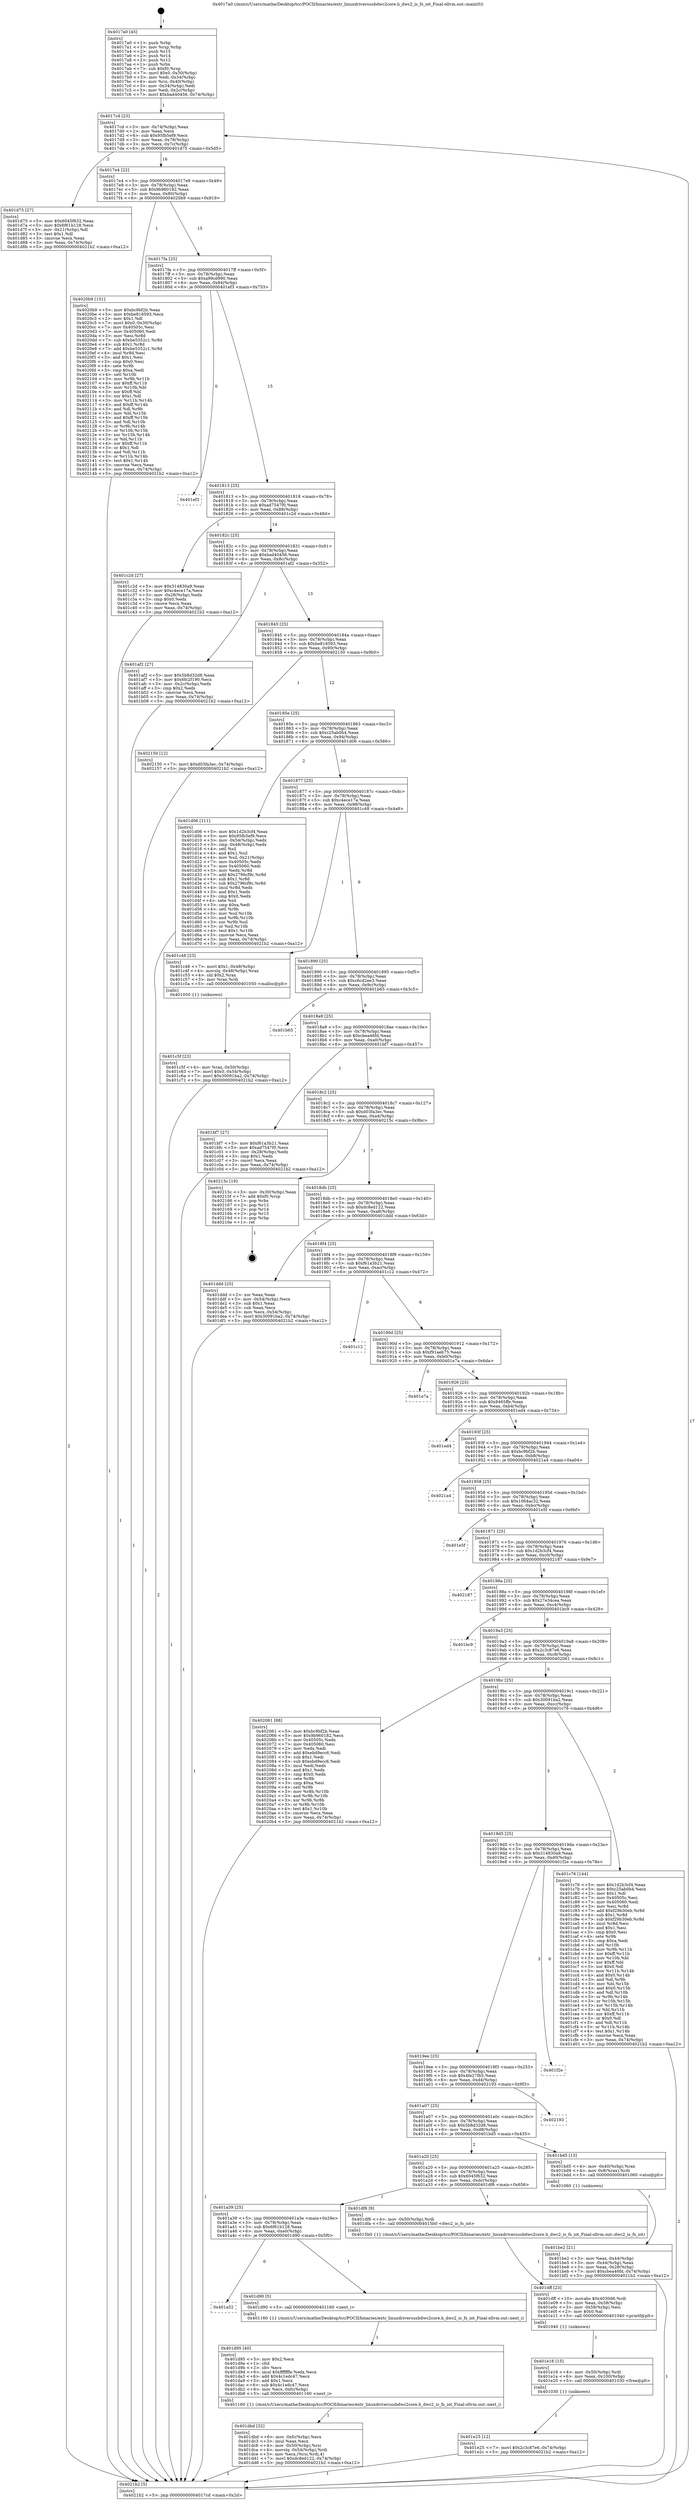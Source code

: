 digraph "0x4017a0" {
  label = "0x4017a0 (/mnt/c/Users/mathe/Desktop/tcc/POCII/binaries/extr_linuxdriversusbdwc2core.h_dwc2_is_fs_iot_Final-ollvm.out::main(0))"
  labelloc = "t"
  node[shape=record]

  Entry [label="",width=0.3,height=0.3,shape=circle,fillcolor=black,style=filled]
  "0x4017cd" [label="{
     0x4017cd [23]\l
     | [instrs]\l
     &nbsp;&nbsp;0x4017cd \<+3\>: mov -0x74(%rbp),%eax\l
     &nbsp;&nbsp;0x4017d0 \<+2\>: mov %eax,%ecx\l
     &nbsp;&nbsp;0x4017d2 \<+6\>: sub $0x95fb5ef9,%ecx\l
     &nbsp;&nbsp;0x4017d8 \<+3\>: mov %eax,-0x78(%rbp)\l
     &nbsp;&nbsp;0x4017db \<+3\>: mov %ecx,-0x7c(%rbp)\l
     &nbsp;&nbsp;0x4017de \<+6\>: je 0000000000401d75 \<main+0x5d5\>\l
  }"]
  "0x401d75" [label="{
     0x401d75 [27]\l
     | [instrs]\l
     &nbsp;&nbsp;0x401d75 \<+5\>: mov $0x6045f632,%eax\l
     &nbsp;&nbsp;0x401d7a \<+5\>: mov $0x6f61b128,%ecx\l
     &nbsp;&nbsp;0x401d7f \<+3\>: mov -0x21(%rbp),%dl\l
     &nbsp;&nbsp;0x401d82 \<+3\>: test $0x1,%dl\l
     &nbsp;&nbsp;0x401d85 \<+3\>: cmovne %ecx,%eax\l
     &nbsp;&nbsp;0x401d88 \<+3\>: mov %eax,-0x74(%rbp)\l
     &nbsp;&nbsp;0x401d8b \<+5\>: jmp 00000000004021b2 \<main+0xa12\>\l
  }"]
  "0x4017e4" [label="{
     0x4017e4 [22]\l
     | [instrs]\l
     &nbsp;&nbsp;0x4017e4 \<+5\>: jmp 00000000004017e9 \<main+0x49\>\l
     &nbsp;&nbsp;0x4017e9 \<+3\>: mov -0x78(%rbp),%eax\l
     &nbsp;&nbsp;0x4017ec \<+5\>: sub $0x9b960182,%eax\l
     &nbsp;&nbsp;0x4017f1 \<+3\>: mov %eax,-0x80(%rbp)\l
     &nbsp;&nbsp;0x4017f4 \<+6\>: je 00000000004020b9 \<main+0x919\>\l
  }"]
  Exit [label="",width=0.3,height=0.3,shape=circle,fillcolor=black,style=filled,peripheries=2]
  "0x4020b9" [label="{
     0x4020b9 [151]\l
     | [instrs]\l
     &nbsp;&nbsp;0x4020b9 \<+5\>: mov $0xbc9bf2b,%eax\l
     &nbsp;&nbsp;0x4020be \<+5\>: mov $0xbe818593,%ecx\l
     &nbsp;&nbsp;0x4020c3 \<+2\>: mov $0x1,%dl\l
     &nbsp;&nbsp;0x4020c5 \<+7\>: movl $0x0,-0x30(%rbp)\l
     &nbsp;&nbsp;0x4020cc \<+7\>: mov 0x40505c,%esi\l
     &nbsp;&nbsp;0x4020d3 \<+7\>: mov 0x405060,%edi\l
     &nbsp;&nbsp;0x4020da \<+3\>: mov %esi,%r8d\l
     &nbsp;&nbsp;0x4020dd \<+7\>: sub $0xbe5352c1,%r8d\l
     &nbsp;&nbsp;0x4020e4 \<+4\>: sub $0x1,%r8d\l
     &nbsp;&nbsp;0x4020e8 \<+7\>: add $0xbe5352c1,%r8d\l
     &nbsp;&nbsp;0x4020ef \<+4\>: imul %r8d,%esi\l
     &nbsp;&nbsp;0x4020f3 \<+3\>: and $0x1,%esi\l
     &nbsp;&nbsp;0x4020f6 \<+3\>: cmp $0x0,%esi\l
     &nbsp;&nbsp;0x4020f9 \<+4\>: sete %r9b\l
     &nbsp;&nbsp;0x4020fd \<+3\>: cmp $0xa,%edi\l
     &nbsp;&nbsp;0x402100 \<+4\>: setl %r10b\l
     &nbsp;&nbsp;0x402104 \<+3\>: mov %r9b,%r11b\l
     &nbsp;&nbsp;0x402107 \<+4\>: xor $0xff,%r11b\l
     &nbsp;&nbsp;0x40210b \<+3\>: mov %r10b,%bl\l
     &nbsp;&nbsp;0x40210e \<+3\>: xor $0xff,%bl\l
     &nbsp;&nbsp;0x402111 \<+3\>: xor $0x1,%dl\l
     &nbsp;&nbsp;0x402114 \<+3\>: mov %r11b,%r14b\l
     &nbsp;&nbsp;0x402117 \<+4\>: and $0xff,%r14b\l
     &nbsp;&nbsp;0x40211b \<+3\>: and %dl,%r9b\l
     &nbsp;&nbsp;0x40211e \<+3\>: mov %bl,%r15b\l
     &nbsp;&nbsp;0x402121 \<+4\>: and $0xff,%r15b\l
     &nbsp;&nbsp;0x402125 \<+3\>: and %dl,%r10b\l
     &nbsp;&nbsp;0x402128 \<+3\>: or %r9b,%r14b\l
     &nbsp;&nbsp;0x40212b \<+3\>: or %r10b,%r15b\l
     &nbsp;&nbsp;0x40212e \<+3\>: xor %r15b,%r14b\l
     &nbsp;&nbsp;0x402131 \<+3\>: or %bl,%r11b\l
     &nbsp;&nbsp;0x402134 \<+4\>: xor $0xff,%r11b\l
     &nbsp;&nbsp;0x402138 \<+3\>: or $0x1,%dl\l
     &nbsp;&nbsp;0x40213b \<+3\>: and %dl,%r11b\l
     &nbsp;&nbsp;0x40213e \<+3\>: or %r11b,%r14b\l
     &nbsp;&nbsp;0x402141 \<+4\>: test $0x1,%r14b\l
     &nbsp;&nbsp;0x402145 \<+3\>: cmovne %ecx,%eax\l
     &nbsp;&nbsp;0x402148 \<+3\>: mov %eax,-0x74(%rbp)\l
     &nbsp;&nbsp;0x40214b \<+5\>: jmp 00000000004021b2 \<main+0xa12\>\l
  }"]
  "0x4017fa" [label="{
     0x4017fa [25]\l
     | [instrs]\l
     &nbsp;&nbsp;0x4017fa \<+5\>: jmp 00000000004017ff \<main+0x5f\>\l
     &nbsp;&nbsp;0x4017ff \<+3\>: mov -0x78(%rbp),%eax\l
     &nbsp;&nbsp;0x401802 \<+5\>: sub $0xa99cd990,%eax\l
     &nbsp;&nbsp;0x401807 \<+6\>: mov %eax,-0x84(%rbp)\l
     &nbsp;&nbsp;0x40180d \<+6\>: je 0000000000401ef3 \<main+0x753\>\l
  }"]
  "0x401e25" [label="{
     0x401e25 [12]\l
     | [instrs]\l
     &nbsp;&nbsp;0x401e25 \<+7\>: movl $0x2c3c87e6,-0x74(%rbp)\l
     &nbsp;&nbsp;0x401e2c \<+5\>: jmp 00000000004021b2 \<main+0xa12\>\l
  }"]
  "0x401ef3" [label="{
     0x401ef3\l
  }", style=dashed]
  "0x401813" [label="{
     0x401813 [25]\l
     | [instrs]\l
     &nbsp;&nbsp;0x401813 \<+5\>: jmp 0000000000401818 \<main+0x78\>\l
     &nbsp;&nbsp;0x401818 \<+3\>: mov -0x78(%rbp),%eax\l
     &nbsp;&nbsp;0x40181b \<+5\>: sub $0xad7547f0,%eax\l
     &nbsp;&nbsp;0x401820 \<+6\>: mov %eax,-0x88(%rbp)\l
     &nbsp;&nbsp;0x401826 \<+6\>: je 0000000000401c2d \<main+0x48d\>\l
  }"]
  "0x401e16" [label="{
     0x401e16 [15]\l
     | [instrs]\l
     &nbsp;&nbsp;0x401e16 \<+4\>: mov -0x50(%rbp),%rdi\l
     &nbsp;&nbsp;0x401e1a \<+6\>: mov %eax,-0x100(%rbp)\l
     &nbsp;&nbsp;0x401e20 \<+5\>: call 0000000000401030 \<free@plt\>\l
     | [calls]\l
     &nbsp;&nbsp;0x401030 \{1\} (unknown)\l
  }"]
  "0x401c2d" [label="{
     0x401c2d [27]\l
     | [instrs]\l
     &nbsp;&nbsp;0x401c2d \<+5\>: mov $0x314830a9,%eax\l
     &nbsp;&nbsp;0x401c32 \<+5\>: mov $0xc4ece17a,%ecx\l
     &nbsp;&nbsp;0x401c37 \<+3\>: mov -0x28(%rbp),%edx\l
     &nbsp;&nbsp;0x401c3a \<+3\>: cmp $0x0,%edx\l
     &nbsp;&nbsp;0x401c3d \<+3\>: cmove %ecx,%eax\l
     &nbsp;&nbsp;0x401c40 \<+3\>: mov %eax,-0x74(%rbp)\l
     &nbsp;&nbsp;0x401c43 \<+5\>: jmp 00000000004021b2 \<main+0xa12\>\l
  }"]
  "0x40182c" [label="{
     0x40182c [25]\l
     | [instrs]\l
     &nbsp;&nbsp;0x40182c \<+5\>: jmp 0000000000401831 \<main+0x91\>\l
     &nbsp;&nbsp;0x401831 \<+3\>: mov -0x78(%rbp),%eax\l
     &nbsp;&nbsp;0x401834 \<+5\>: sub $0xbad40456,%eax\l
     &nbsp;&nbsp;0x401839 \<+6\>: mov %eax,-0x8c(%rbp)\l
     &nbsp;&nbsp;0x40183f \<+6\>: je 0000000000401af2 \<main+0x352\>\l
  }"]
  "0x401dff" [label="{
     0x401dff [23]\l
     | [instrs]\l
     &nbsp;&nbsp;0x401dff \<+10\>: movabs $0x4030d6,%rdi\l
     &nbsp;&nbsp;0x401e09 \<+3\>: mov %eax,-0x58(%rbp)\l
     &nbsp;&nbsp;0x401e0c \<+3\>: mov -0x58(%rbp),%esi\l
     &nbsp;&nbsp;0x401e0f \<+2\>: mov $0x0,%al\l
     &nbsp;&nbsp;0x401e11 \<+5\>: call 0000000000401040 \<printf@plt\>\l
     | [calls]\l
     &nbsp;&nbsp;0x401040 \{1\} (unknown)\l
  }"]
  "0x401af2" [label="{
     0x401af2 [27]\l
     | [instrs]\l
     &nbsp;&nbsp;0x401af2 \<+5\>: mov $0x5b8d32d8,%eax\l
     &nbsp;&nbsp;0x401af7 \<+5\>: mov $0x6fc2f190,%ecx\l
     &nbsp;&nbsp;0x401afc \<+3\>: mov -0x2c(%rbp),%edx\l
     &nbsp;&nbsp;0x401aff \<+3\>: cmp $0x2,%edx\l
     &nbsp;&nbsp;0x401b02 \<+3\>: cmovne %ecx,%eax\l
     &nbsp;&nbsp;0x401b05 \<+3\>: mov %eax,-0x74(%rbp)\l
     &nbsp;&nbsp;0x401b08 \<+5\>: jmp 00000000004021b2 \<main+0xa12\>\l
  }"]
  "0x401845" [label="{
     0x401845 [25]\l
     | [instrs]\l
     &nbsp;&nbsp;0x401845 \<+5\>: jmp 000000000040184a \<main+0xaa\>\l
     &nbsp;&nbsp;0x40184a \<+3\>: mov -0x78(%rbp),%eax\l
     &nbsp;&nbsp;0x40184d \<+5\>: sub $0xbe818593,%eax\l
     &nbsp;&nbsp;0x401852 \<+6\>: mov %eax,-0x90(%rbp)\l
     &nbsp;&nbsp;0x401858 \<+6\>: je 0000000000402150 \<main+0x9b0\>\l
  }"]
  "0x4021b2" [label="{
     0x4021b2 [5]\l
     | [instrs]\l
     &nbsp;&nbsp;0x4021b2 \<+5\>: jmp 00000000004017cd \<main+0x2d\>\l
  }"]
  "0x4017a0" [label="{
     0x4017a0 [45]\l
     | [instrs]\l
     &nbsp;&nbsp;0x4017a0 \<+1\>: push %rbp\l
     &nbsp;&nbsp;0x4017a1 \<+3\>: mov %rsp,%rbp\l
     &nbsp;&nbsp;0x4017a4 \<+2\>: push %r15\l
     &nbsp;&nbsp;0x4017a6 \<+2\>: push %r14\l
     &nbsp;&nbsp;0x4017a8 \<+2\>: push %r12\l
     &nbsp;&nbsp;0x4017aa \<+1\>: push %rbx\l
     &nbsp;&nbsp;0x4017ab \<+7\>: sub $0xf0,%rsp\l
     &nbsp;&nbsp;0x4017b2 \<+7\>: movl $0x0,-0x30(%rbp)\l
     &nbsp;&nbsp;0x4017b9 \<+3\>: mov %edi,-0x34(%rbp)\l
     &nbsp;&nbsp;0x4017bc \<+4\>: mov %rsi,-0x40(%rbp)\l
     &nbsp;&nbsp;0x4017c0 \<+3\>: mov -0x34(%rbp),%edi\l
     &nbsp;&nbsp;0x4017c3 \<+3\>: mov %edi,-0x2c(%rbp)\l
     &nbsp;&nbsp;0x4017c6 \<+7\>: movl $0xbad40456,-0x74(%rbp)\l
  }"]
  "0x401dbd" [label="{
     0x401dbd [32]\l
     | [instrs]\l
     &nbsp;&nbsp;0x401dbd \<+6\>: mov -0xfc(%rbp),%ecx\l
     &nbsp;&nbsp;0x401dc3 \<+3\>: imul %eax,%ecx\l
     &nbsp;&nbsp;0x401dc6 \<+4\>: mov -0x50(%rbp),%rsi\l
     &nbsp;&nbsp;0x401dca \<+4\>: movslq -0x54(%rbp),%rdi\l
     &nbsp;&nbsp;0x401dce \<+3\>: mov %ecx,(%rsi,%rdi,4)\l
     &nbsp;&nbsp;0x401dd1 \<+7\>: movl $0xdc8ed122,-0x74(%rbp)\l
     &nbsp;&nbsp;0x401dd8 \<+5\>: jmp 00000000004021b2 \<main+0xa12\>\l
  }"]
  "0x402150" [label="{
     0x402150 [12]\l
     | [instrs]\l
     &nbsp;&nbsp;0x402150 \<+7\>: movl $0xd03fa3ec,-0x74(%rbp)\l
     &nbsp;&nbsp;0x402157 \<+5\>: jmp 00000000004021b2 \<main+0xa12\>\l
  }"]
  "0x40185e" [label="{
     0x40185e [25]\l
     | [instrs]\l
     &nbsp;&nbsp;0x40185e \<+5\>: jmp 0000000000401863 \<main+0xc3\>\l
     &nbsp;&nbsp;0x401863 \<+3\>: mov -0x78(%rbp),%eax\l
     &nbsp;&nbsp;0x401866 \<+5\>: sub $0xc25ab0b4,%eax\l
     &nbsp;&nbsp;0x40186b \<+6\>: mov %eax,-0x94(%rbp)\l
     &nbsp;&nbsp;0x401871 \<+6\>: je 0000000000401d06 \<main+0x566\>\l
  }"]
  "0x401d95" [label="{
     0x401d95 [40]\l
     | [instrs]\l
     &nbsp;&nbsp;0x401d95 \<+5\>: mov $0x2,%ecx\l
     &nbsp;&nbsp;0x401d9a \<+1\>: cltd\l
     &nbsp;&nbsp;0x401d9b \<+2\>: idiv %ecx\l
     &nbsp;&nbsp;0x401d9d \<+6\>: imul $0xfffffffe,%edx,%ecx\l
     &nbsp;&nbsp;0x401da3 \<+6\>: add $0x4c1edc47,%ecx\l
     &nbsp;&nbsp;0x401da9 \<+3\>: add $0x1,%ecx\l
     &nbsp;&nbsp;0x401dac \<+6\>: sub $0x4c1edc47,%ecx\l
     &nbsp;&nbsp;0x401db2 \<+6\>: mov %ecx,-0xfc(%rbp)\l
     &nbsp;&nbsp;0x401db8 \<+5\>: call 0000000000401160 \<next_i\>\l
     | [calls]\l
     &nbsp;&nbsp;0x401160 \{1\} (/mnt/c/Users/mathe/Desktop/tcc/POCII/binaries/extr_linuxdriversusbdwc2core.h_dwc2_is_fs_iot_Final-ollvm.out::next_i)\l
  }"]
  "0x401d06" [label="{
     0x401d06 [111]\l
     | [instrs]\l
     &nbsp;&nbsp;0x401d06 \<+5\>: mov $0x1d2b3cf4,%eax\l
     &nbsp;&nbsp;0x401d0b \<+5\>: mov $0x95fb5ef9,%ecx\l
     &nbsp;&nbsp;0x401d10 \<+3\>: mov -0x54(%rbp),%edx\l
     &nbsp;&nbsp;0x401d13 \<+3\>: cmp -0x48(%rbp),%edx\l
     &nbsp;&nbsp;0x401d16 \<+4\>: setl %sil\l
     &nbsp;&nbsp;0x401d1a \<+4\>: and $0x1,%sil\l
     &nbsp;&nbsp;0x401d1e \<+4\>: mov %sil,-0x21(%rbp)\l
     &nbsp;&nbsp;0x401d22 \<+7\>: mov 0x40505c,%edx\l
     &nbsp;&nbsp;0x401d29 \<+7\>: mov 0x405060,%edi\l
     &nbsp;&nbsp;0x401d30 \<+3\>: mov %edx,%r8d\l
     &nbsp;&nbsp;0x401d33 \<+7\>: add $0x2796cf9c,%r8d\l
     &nbsp;&nbsp;0x401d3a \<+4\>: sub $0x1,%r8d\l
     &nbsp;&nbsp;0x401d3e \<+7\>: sub $0x2796cf9c,%r8d\l
     &nbsp;&nbsp;0x401d45 \<+4\>: imul %r8d,%edx\l
     &nbsp;&nbsp;0x401d49 \<+3\>: and $0x1,%edx\l
     &nbsp;&nbsp;0x401d4c \<+3\>: cmp $0x0,%edx\l
     &nbsp;&nbsp;0x401d4f \<+4\>: sete %sil\l
     &nbsp;&nbsp;0x401d53 \<+3\>: cmp $0xa,%edi\l
     &nbsp;&nbsp;0x401d56 \<+4\>: setl %r9b\l
     &nbsp;&nbsp;0x401d5a \<+3\>: mov %sil,%r10b\l
     &nbsp;&nbsp;0x401d5d \<+3\>: and %r9b,%r10b\l
     &nbsp;&nbsp;0x401d60 \<+3\>: xor %r9b,%sil\l
     &nbsp;&nbsp;0x401d63 \<+3\>: or %sil,%r10b\l
     &nbsp;&nbsp;0x401d66 \<+4\>: test $0x1,%r10b\l
     &nbsp;&nbsp;0x401d6a \<+3\>: cmovne %ecx,%eax\l
     &nbsp;&nbsp;0x401d6d \<+3\>: mov %eax,-0x74(%rbp)\l
     &nbsp;&nbsp;0x401d70 \<+5\>: jmp 00000000004021b2 \<main+0xa12\>\l
  }"]
  "0x401877" [label="{
     0x401877 [25]\l
     | [instrs]\l
     &nbsp;&nbsp;0x401877 \<+5\>: jmp 000000000040187c \<main+0xdc\>\l
     &nbsp;&nbsp;0x40187c \<+3\>: mov -0x78(%rbp),%eax\l
     &nbsp;&nbsp;0x40187f \<+5\>: sub $0xc4ece17a,%eax\l
     &nbsp;&nbsp;0x401884 \<+6\>: mov %eax,-0x98(%rbp)\l
     &nbsp;&nbsp;0x40188a \<+6\>: je 0000000000401c48 \<main+0x4a8\>\l
  }"]
  "0x401a52" [label="{
     0x401a52\l
  }", style=dashed]
  "0x401c48" [label="{
     0x401c48 [23]\l
     | [instrs]\l
     &nbsp;&nbsp;0x401c48 \<+7\>: movl $0x1,-0x48(%rbp)\l
     &nbsp;&nbsp;0x401c4f \<+4\>: movslq -0x48(%rbp),%rax\l
     &nbsp;&nbsp;0x401c53 \<+4\>: shl $0x2,%rax\l
     &nbsp;&nbsp;0x401c57 \<+3\>: mov %rax,%rdi\l
     &nbsp;&nbsp;0x401c5a \<+5\>: call 0000000000401050 \<malloc@plt\>\l
     | [calls]\l
     &nbsp;&nbsp;0x401050 \{1\} (unknown)\l
  }"]
  "0x401890" [label="{
     0x401890 [25]\l
     | [instrs]\l
     &nbsp;&nbsp;0x401890 \<+5\>: jmp 0000000000401895 \<main+0xf5\>\l
     &nbsp;&nbsp;0x401895 \<+3\>: mov -0x78(%rbp),%eax\l
     &nbsp;&nbsp;0x401898 \<+5\>: sub $0xc6cd2ee3,%eax\l
     &nbsp;&nbsp;0x40189d \<+6\>: mov %eax,-0x9c(%rbp)\l
     &nbsp;&nbsp;0x4018a3 \<+6\>: je 0000000000401b65 \<main+0x3c5\>\l
  }"]
  "0x401d90" [label="{
     0x401d90 [5]\l
     | [instrs]\l
     &nbsp;&nbsp;0x401d90 \<+5\>: call 0000000000401160 \<next_i\>\l
     | [calls]\l
     &nbsp;&nbsp;0x401160 \{1\} (/mnt/c/Users/mathe/Desktop/tcc/POCII/binaries/extr_linuxdriversusbdwc2core.h_dwc2_is_fs_iot_Final-ollvm.out::next_i)\l
  }"]
  "0x401b65" [label="{
     0x401b65\l
  }", style=dashed]
  "0x4018a9" [label="{
     0x4018a9 [25]\l
     | [instrs]\l
     &nbsp;&nbsp;0x4018a9 \<+5\>: jmp 00000000004018ae \<main+0x10e\>\l
     &nbsp;&nbsp;0x4018ae \<+3\>: mov -0x78(%rbp),%eax\l
     &nbsp;&nbsp;0x4018b1 \<+5\>: sub $0xcbea46fd,%eax\l
     &nbsp;&nbsp;0x4018b6 \<+6\>: mov %eax,-0xa0(%rbp)\l
     &nbsp;&nbsp;0x4018bc \<+6\>: je 0000000000401bf7 \<main+0x457\>\l
  }"]
  "0x401a39" [label="{
     0x401a39 [25]\l
     | [instrs]\l
     &nbsp;&nbsp;0x401a39 \<+5\>: jmp 0000000000401a3e \<main+0x29e\>\l
     &nbsp;&nbsp;0x401a3e \<+3\>: mov -0x78(%rbp),%eax\l
     &nbsp;&nbsp;0x401a41 \<+5\>: sub $0x6f61b128,%eax\l
     &nbsp;&nbsp;0x401a46 \<+6\>: mov %eax,-0xe0(%rbp)\l
     &nbsp;&nbsp;0x401a4c \<+6\>: je 0000000000401d90 \<main+0x5f0\>\l
  }"]
  "0x401bf7" [label="{
     0x401bf7 [27]\l
     | [instrs]\l
     &nbsp;&nbsp;0x401bf7 \<+5\>: mov $0xf61a3b21,%eax\l
     &nbsp;&nbsp;0x401bfc \<+5\>: mov $0xad7547f0,%ecx\l
     &nbsp;&nbsp;0x401c01 \<+3\>: mov -0x28(%rbp),%edx\l
     &nbsp;&nbsp;0x401c04 \<+3\>: cmp $0x1,%edx\l
     &nbsp;&nbsp;0x401c07 \<+3\>: cmovl %ecx,%eax\l
     &nbsp;&nbsp;0x401c0a \<+3\>: mov %eax,-0x74(%rbp)\l
     &nbsp;&nbsp;0x401c0d \<+5\>: jmp 00000000004021b2 \<main+0xa12\>\l
  }"]
  "0x4018c2" [label="{
     0x4018c2 [25]\l
     | [instrs]\l
     &nbsp;&nbsp;0x4018c2 \<+5\>: jmp 00000000004018c7 \<main+0x127\>\l
     &nbsp;&nbsp;0x4018c7 \<+3\>: mov -0x78(%rbp),%eax\l
     &nbsp;&nbsp;0x4018ca \<+5\>: sub $0xd03fa3ec,%eax\l
     &nbsp;&nbsp;0x4018cf \<+6\>: mov %eax,-0xa4(%rbp)\l
     &nbsp;&nbsp;0x4018d5 \<+6\>: je 000000000040215c \<main+0x9bc\>\l
  }"]
  "0x401df6" [label="{
     0x401df6 [9]\l
     | [instrs]\l
     &nbsp;&nbsp;0x401df6 \<+4\>: mov -0x50(%rbp),%rdi\l
     &nbsp;&nbsp;0x401dfa \<+5\>: call 00000000004015b0 \<dwc2_is_fs_iot\>\l
     | [calls]\l
     &nbsp;&nbsp;0x4015b0 \{1\} (/mnt/c/Users/mathe/Desktop/tcc/POCII/binaries/extr_linuxdriversusbdwc2core.h_dwc2_is_fs_iot_Final-ollvm.out::dwc2_is_fs_iot)\l
  }"]
  "0x40215c" [label="{
     0x40215c [19]\l
     | [instrs]\l
     &nbsp;&nbsp;0x40215c \<+3\>: mov -0x30(%rbp),%eax\l
     &nbsp;&nbsp;0x40215f \<+7\>: add $0xf0,%rsp\l
     &nbsp;&nbsp;0x402166 \<+1\>: pop %rbx\l
     &nbsp;&nbsp;0x402167 \<+2\>: pop %r12\l
     &nbsp;&nbsp;0x402169 \<+2\>: pop %r14\l
     &nbsp;&nbsp;0x40216b \<+2\>: pop %r15\l
     &nbsp;&nbsp;0x40216d \<+1\>: pop %rbp\l
     &nbsp;&nbsp;0x40216e \<+1\>: ret\l
  }"]
  "0x4018db" [label="{
     0x4018db [25]\l
     | [instrs]\l
     &nbsp;&nbsp;0x4018db \<+5\>: jmp 00000000004018e0 \<main+0x140\>\l
     &nbsp;&nbsp;0x4018e0 \<+3\>: mov -0x78(%rbp),%eax\l
     &nbsp;&nbsp;0x4018e3 \<+5\>: sub $0xdc8ed122,%eax\l
     &nbsp;&nbsp;0x4018e8 \<+6\>: mov %eax,-0xa8(%rbp)\l
     &nbsp;&nbsp;0x4018ee \<+6\>: je 0000000000401ddd \<main+0x63d\>\l
  }"]
  "0x401c5f" [label="{
     0x401c5f [23]\l
     | [instrs]\l
     &nbsp;&nbsp;0x401c5f \<+4\>: mov %rax,-0x50(%rbp)\l
     &nbsp;&nbsp;0x401c63 \<+7\>: movl $0x0,-0x54(%rbp)\l
     &nbsp;&nbsp;0x401c6a \<+7\>: movl $0x30091ba2,-0x74(%rbp)\l
     &nbsp;&nbsp;0x401c71 \<+5\>: jmp 00000000004021b2 \<main+0xa12\>\l
  }"]
  "0x401ddd" [label="{
     0x401ddd [25]\l
     | [instrs]\l
     &nbsp;&nbsp;0x401ddd \<+2\>: xor %eax,%eax\l
     &nbsp;&nbsp;0x401ddf \<+3\>: mov -0x54(%rbp),%ecx\l
     &nbsp;&nbsp;0x401de2 \<+3\>: sub $0x1,%eax\l
     &nbsp;&nbsp;0x401de5 \<+2\>: sub %eax,%ecx\l
     &nbsp;&nbsp;0x401de7 \<+3\>: mov %ecx,-0x54(%rbp)\l
     &nbsp;&nbsp;0x401dea \<+7\>: movl $0x30091ba2,-0x74(%rbp)\l
     &nbsp;&nbsp;0x401df1 \<+5\>: jmp 00000000004021b2 \<main+0xa12\>\l
  }"]
  "0x4018f4" [label="{
     0x4018f4 [25]\l
     | [instrs]\l
     &nbsp;&nbsp;0x4018f4 \<+5\>: jmp 00000000004018f9 \<main+0x159\>\l
     &nbsp;&nbsp;0x4018f9 \<+3\>: mov -0x78(%rbp),%eax\l
     &nbsp;&nbsp;0x4018fc \<+5\>: sub $0xf61a3b21,%eax\l
     &nbsp;&nbsp;0x401901 \<+6\>: mov %eax,-0xac(%rbp)\l
     &nbsp;&nbsp;0x401907 \<+6\>: je 0000000000401c12 \<main+0x472\>\l
  }"]
  "0x401be2" [label="{
     0x401be2 [21]\l
     | [instrs]\l
     &nbsp;&nbsp;0x401be2 \<+3\>: mov %eax,-0x44(%rbp)\l
     &nbsp;&nbsp;0x401be5 \<+3\>: mov -0x44(%rbp),%eax\l
     &nbsp;&nbsp;0x401be8 \<+3\>: mov %eax,-0x28(%rbp)\l
     &nbsp;&nbsp;0x401beb \<+7\>: movl $0xcbea46fd,-0x74(%rbp)\l
     &nbsp;&nbsp;0x401bf2 \<+5\>: jmp 00000000004021b2 \<main+0xa12\>\l
  }"]
  "0x401c12" [label="{
     0x401c12\l
  }", style=dashed]
  "0x40190d" [label="{
     0x40190d [25]\l
     | [instrs]\l
     &nbsp;&nbsp;0x40190d \<+5\>: jmp 0000000000401912 \<main+0x172\>\l
     &nbsp;&nbsp;0x401912 \<+3\>: mov -0x78(%rbp),%eax\l
     &nbsp;&nbsp;0x401915 \<+5\>: sub $0xf91aeb75,%eax\l
     &nbsp;&nbsp;0x40191a \<+6\>: mov %eax,-0xb0(%rbp)\l
     &nbsp;&nbsp;0x401920 \<+6\>: je 0000000000401e7a \<main+0x6da\>\l
  }"]
  "0x401a20" [label="{
     0x401a20 [25]\l
     | [instrs]\l
     &nbsp;&nbsp;0x401a20 \<+5\>: jmp 0000000000401a25 \<main+0x285\>\l
     &nbsp;&nbsp;0x401a25 \<+3\>: mov -0x78(%rbp),%eax\l
     &nbsp;&nbsp;0x401a28 \<+5\>: sub $0x6045f632,%eax\l
     &nbsp;&nbsp;0x401a2d \<+6\>: mov %eax,-0xdc(%rbp)\l
     &nbsp;&nbsp;0x401a33 \<+6\>: je 0000000000401df6 \<main+0x656\>\l
  }"]
  "0x401e7a" [label="{
     0x401e7a\l
  }", style=dashed]
  "0x401926" [label="{
     0x401926 [25]\l
     | [instrs]\l
     &nbsp;&nbsp;0x401926 \<+5\>: jmp 000000000040192b \<main+0x18b\>\l
     &nbsp;&nbsp;0x40192b \<+3\>: mov -0x78(%rbp),%eax\l
     &nbsp;&nbsp;0x40192e \<+5\>: sub $0x8465ffe,%eax\l
     &nbsp;&nbsp;0x401933 \<+6\>: mov %eax,-0xb4(%rbp)\l
     &nbsp;&nbsp;0x401939 \<+6\>: je 0000000000401ed4 \<main+0x734\>\l
  }"]
  "0x401bd5" [label="{
     0x401bd5 [13]\l
     | [instrs]\l
     &nbsp;&nbsp;0x401bd5 \<+4\>: mov -0x40(%rbp),%rax\l
     &nbsp;&nbsp;0x401bd9 \<+4\>: mov 0x8(%rax),%rdi\l
     &nbsp;&nbsp;0x401bdd \<+5\>: call 0000000000401060 \<atoi@plt\>\l
     | [calls]\l
     &nbsp;&nbsp;0x401060 \{1\} (unknown)\l
  }"]
  "0x401ed4" [label="{
     0x401ed4\l
  }", style=dashed]
  "0x40193f" [label="{
     0x40193f [25]\l
     | [instrs]\l
     &nbsp;&nbsp;0x40193f \<+5\>: jmp 0000000000401944 \<main+0x1a4\>\l
     &nbsp;&nbsp;0x401944 \<+3\>: mov -0x78(%rbp),%eax\l
     &nbsp;&nbsp;0x401947 \<+5\>: sub $0xbc9bf2b,%eax\l
     &nbsp;&nbsp;0x40194c \<+6\>: mov %eax,-0xb8(%rbp)\l
     &nbsp;&nbsp;0x401952 \<+6\>: je 00000000004021a4 \<main+0xa04\>\l
  }"]
  "0x401a07" [label="{
     0x401a07 [25]\l
     | [instrs]\l
     &nbsp;&nbsp;0x401a07 \<+5\>: jmp 0000000000401a0c \<main+0x26c\>\l
     &nbsp;&nbsp;0x401a0c \<+3\>: mov -0x78(%rbp),%eax\l
     &nbsp;&nbsp;0x401a0f \<+5\>: sub $0x5b8d32d8,%eax\l
     &nbsp;&nbsp;0x401a14 \<+6\>: mov %eax,-0xd8(%rbp)\l
     &nbsp;&nbsp;0x401a1a \<+6\>: je 0000000000401bd5 \<main+0x435\>\l
  }"]
  "0x4021a4" [label="{
     0x4021a4\l
  }", style=dashed]
  "0x401958" [label="{
     0x401958 [25]\l
     | [instrs]\l
     &nbsp;&nbsp;0x401958 \<+5\>: jmp 000000000040195d \<main+0x1bd\>\l
     &nbsp;&nbsp;0x40195d \<+3\>: mov -0x78(%rbp),%eax\l
     &nbsp;&nbsp;0x401960 \<+5\>: sub $0x1064ac32,%eax\l
     &nbsp;&nbsp;0x401965 \<+6\>: mov %eax,-0xbc(%rbp)\l
     &nbsp;&nbsp;0x40196b \<+6\>: je 0000000000401e5f \<main+0x6bf\>\l
  }"]
  "0x402193" [label="{
     0x402193\l
  }", style=dashed]
  "0x401e5f" [label="{
     0x401e5f\l
  }", style=dashed]
  "0x401971" [label="{
     0x401971 [25]\l
     | [instrs]\l
     &nbsp;&nbsp;0x401971 \<+5\>: jmp 0000000000401976 \<main+0x1d6\>\l
     &nbsp;&nbsp;0x401976 \<+3\>: mov -0x78(%rbp),%eax\l
     &nbsp;&nbsp;0x401979 \<+5\>: sub $0x1d2b3cf4,%eax\l
     &nbsp;&nbsp;0x40197e \<+6\>: mov %eax,-0xc0(%rbp)\l
     &nbsp;&nbsp;0x401984 \<+6\>: je 0000000000402187 \<main+0x9e7\>\l
  }"]
  "0x4019ee" [label="{
     0x4019ee [25]\l
     | [instrs]\l
     &nbsp;&nbsp;0x4019ee \<+5\>: jmp 00000000004019f3 \<main+0x253\>\l
     &nbsp;&nbsp;0x4019f3 \<+3\>: mov -0x78(%rbp),%eax\l
     &nbsp;&nbsp;0x4019f6 \<+5\>: sub $0x4fe27fb5,%eax\l
     &nbsp;&nbsp;0x4019fb \<+6\>: mov %eax,-0xd4(%rbp)\l
     &nbsp;&nbsp;0x401a01 \<+6\>: je 0000000000402193 \<main+0x9f3\>\l
  }"]
  "0x402187" [label="{
     0x402187\l
  }", style=dashed]
  "0x40198a" [label="{
     0x40198a [25]\l
     | [instrs]\l
     &nbsp;&nbsp;0x40198a \<+5\>: jmp 000000000040198f \<main+0x1ef\>\l
     &nbsp;&nbsp;0x40198f \<+3\>: mov -0x78(%rbp),%eax\l
     &nbsp;&nbsp;0x401992 \<+5\>: sub $0x27e34cea,%eax\l
     &nbsp;&nbsp;0x401997 \<+6\>: mov %eax,-0xc4(%rbp)\l
     &nbsp;&nbsp;0x40199d \<+6\>: je 0000000000401bc9 \<main+0x429\>\l
  }"]
  "0x401f2e" [label="{
     0x401f2e\l
  }", style=dashed]
  "0x401bc9" [label="{
     0x401bc9\l
  }", style=dashed]
  "0x4019a3" [label="{
     0x4019a3 [25]\l
     | [instrs]\l
     &nbsp;&nbsp;0x4019a3 \<+5\>: jmp 00000000004019a8 \<main+0x208\>\l
     &nbsp;&nbsp;0x4019a8 \<+3\>: mov -0x78(%rbp),%eax\l
     &nbsp;&nbsp;0x4019ab \<+5\>: sub $0x2c3c87e6,%eax\l
     &nbsp;&nbsp;0x4019b0 \<+6\>: mov %eax,-0xc8(%rbp)\l
     &nbsp;&nbsp;0x4019b6 \<+6\>: je 0000000000402061 \<main+0x8c1\>\l
  }"]
  "0x4019d5" [label="{
     0x4019d5 [25]\l
     | [instrs]\l
     &nbsp;&nbsp;0x4019d5 \<+5\>: jmp 00000000004019da \<main+0x23a\>\l
     &nbsp;&nbsp;0x4019da \<+3\>: mov -0x78(%rbp),%eax\l
     &nbsp;&nbsp;0x4019dd \<+5\>: sub $0x314830a9,%eax\l
     &nbsp;&nbsp;0x4019e2 \<+6\>: mov %eax,-0xd0(%rbp)\l
     &nbsp;&nbsp;0x4019e8 \<+6\>: je 0000000000401f2e \<main+0x78e\>\l
  }"]
  "0x402061" [label="{
     0x402061 [88]\l
     | [instrs]\l
     &nbsp;&nbsp;0x402061 \<+5\>: mov $0xbc9bf2b,%eax\l
     &nbsp;&nbsp;0x402066 \<+5\>: mov $0x9b960182,%ecx\l
     &nbsp;&nbsp;0x40206b \<+7\>: mov 0x40505c,%edx\l
     &nbsp;&nbsp;0x402072 \<+7\>: mov 0x405060,%esi\l
     &nbsp;&nbsp;0x402079 \<+2\>: mov %edx,%edi\l
     &nbsp;&nbsp;0x40207b \<+6\>: add $0xebd9ecc6,%edi\l
     &nbsp;&nbsp;0x402081 \<+3\>: sub $0x1,%edi\l
     &nbsp;&nbsp;0x402084 \<+6\>: sub $0xebd9ecc6,%edi\l
     &nbsp;&nbsp;0x40208a \<+3\>: imul %edi,%edx\l
     &nbsp;&nbsp;0x40208d \<+3\>: and $0x1,%edx\l
     &nbsp;&nbsp;0x402090 \<+3\>: cmp $0x0,%edx\l
     &nbsp;&nbsp;0x402093 \<+4\>: sete %r8b\l
     &nbsp;&nbsp;0x402097 \<+3\>: cmp $0xa,%esi\l
     &nbsp;&nbsp;0x40209a \<+4\>: setl %r9b\l
     &nbsp;&nbsp;0x40209e \<+3\>: mov %r8b,%r10b\l
     &nbsp;&nbsp;0x4020a1 \<+3\>: and %r9b,%r10b\l
     &nbsp;&nbsp;0x4020a4 \<+3\>: xor %r9b,%r8b\l
     &nbsp;&nbsp;0x4020a7 \<+3\>: or %r8b,%r10b\l
     &nbsp;&nbsp;0x4020aa \<+4\>: test $0x1,%r10b\l
     &nbsp;&nbsp;0x4020ae \<+3\>: cmovne %ecx,%eax\l
     &nbsp;&nbsp;0x4020b1 \<+3\>: mov %eax,-0x74(%rbp)\l
     &nbsp;&nbsp;0x4020b4 \<+5\>: jmp 00000000004021b2 \<main+0xa12\>\l
  }"]
  "0x4019bc" [label="{
     0x4019bc [25]\l
     | [instrs]\l
     &nbsp;&nbsp;0x4019bc \<+5\>: jmp 00000000004019c1 \<main+0x221\>\l
     &nbsp;&nbsp;0x4019c1 \<+3\>: mov -0x78(%rbp),%eax\l
     &nbsp;&nbsp;0x4019c4 \<+5\>: sub $0x30091ba2,%eax\l
     &nbsp;&nbsp;0x4019c9 \<+6\>: mov %eax,-0xcc(%rbp)\l
     &nbsp;&nbsp;0x4019cf \<+6\>: je 0000000000401c76 \<main+0x4d6\>\l
  }"]
  "0x401c76" [label="{
     0x401c76 [144]\l
     | [instrs]\l
     &nbsp;&nbsp;0x401c76 \<+5\>: mov $0x1d2b3cf4,%eax\l
     &nbsp;&nbsp;0x401c7b \<+5\>: mov $0xc25ab0b4,%ecx\l
     &nbsp;&nbsp;0x401c80 \<+2\>: mov $0x1,%dl\l
     &nbsp;&nbsp;0x401c82 \<+7\>: mov 0x40505c,%esi\l
     &nbsp;&nbsp;0x401c89 \<+7\>: mov 0x405060,%edi\l
     &nbsp;&nbsp;0x401c90 \<+3\>: mov %esi,%r8d\l
     &nbsp;&nbsp;0x401c93 \<+7\>: add $0xf29b30eb,%r8d\l
     &nbsp;&nbsp;0x401c9a \<+4\>: sub $0x1,%r8d\l
     &nbsp;&nbsp;0x401c9e \<+7\>: sub $0xf29b30eb,%r8d\l
     &nbsp;&nbsp;0x401ca5 \<+4\>: imul %r8d,%esi\l
     &nbsp;&nbsp;0x401ca9 \<+3\>: and $0x1,%esi\l
     &nbsp;&nbsp;0x401cac \<+3\>: cmp $0x0,%esi\l
     &nbsp;&nbsp;0x401caf \<+4\>: sete %r9b\l
     &nbsp;&nbsp;0x401cb3 \<+3\>: cmp $0xa,%edi\l
     &nbsp;&nbsp;0x401cb6 \<+4\>: setl %r10b\l
     &nbsp;&nbsp;0x401cba \<+3\>: mov %r9b,%r11b\l
     &nbsp;&nbsp;0x401cbd \<+4\>: xor $0xff,%r11b\l
     &nbsp;&nbsp;0x401cc1 \<+3\>: mov %r10b,%bl\l
     &nbsp;&nbsp;0x401cc4 \<+3\>: xor $0xff,%bl\l
     &nbsp;&nbsp;0x401cc7 \<+3\>: xor $0x0,%dl\l
     &nbsp;&nbsp;0x401cca \<+3\>: mov %r11b,%r14b\l
     &nbsp;&nbsp;0x401ccd \<+4\>: and $0x0,%r14b\l
     &nbsp;&nbsp;0x401cd1 \<+3\>: and %dl,%r9b\l
     &nbsp;&nbsp;0x401cd4 \<+3\>: mov %bl,%r15b\l
     &nbsp;&nbsp;0x401cd7 \<+4\>: and $0x0,%r15b\l
     &nbsp;&nbsp;0x401cdb \<+3\>: and %dl,%r10b\l
     &nbsp;&nbsp;0x401cde \<+3\>: or %r9b,%r14b\l
     &nbsp;&nbsp;0x401ce1 \<+3\>: or %r10b,%r15b\l
     &nbsp;&nbsp;0x401ce4 \<+3\>: xor %r15b,%r14b\l
     &nbsp;&nbsp;0x401ce7 \<+3\>: or %bl,%r11b\l
     &nbsp;&nbsp;0x401cea \<+4\>: xor $0xff,%r11b\l
     &nbsp;&nbsp;0x401cee \<+3\>: or $0x0,%dl\l
     &nbsp;&nbsp;0x401cf1 \<+3\>: and %dl,%r11b\l
     &nbsp;&nbsp;0x401cf4 \<+3\>: or %r11b,%r14b\l
     &nbsp;&nbsp;0x401cf7 \<+4\>: test $0x1,%r14b\l
     &nbsp;&nbsp;0x401cfb \<+3\>: cmovne %ecx,%eax\l
     &nbsp;&nbsp;0x401cfe \<+3\>: mov %eax,-0x74(%rbp)\l
     &nbsp;&nbsp;0x401d01 \<+5\>: jmp 00000000004021b2 \<main+0xa12\>\l
  }"]
  Entry -> "0x4017a0" [label=" 1"]
  "0x4017cd" -> "0x401d75" [label=" 2"]
  "0x4017cd" -> "0x4017e4" [label=" 16"]
  "0x40215c" -> Exit [label=" 1"]
  "0x4017e4" -> "0x4020b9" [label=" 1"]
  "0x4017e4" -> "0x4017fa" [label=" 15"]
  "0x402150" -> "0x4021b2" [label=" 1"]
  "0x4017fa" -> "0x401ef3" [label=" 0"]
  "0x4017fa" -> "0x401813" [label=" 15"]
  "0x4020b9" -> "0x4021b2" [label=" 1"]
  "0x401813" -> "0x401c2d" [label=" 1"]
  "0x401813" -> "0x40182c" [label=" 14"]
  "0x402061" -> "0x4021b2" [label=" 1"]
  "0x40182c" -> "0x401af2" [label=" 1"]
  "0x40182c" -> "0x401845" [label=" 13"]
  "0x401af2" -> "0x4021b2" [label=" 1"]
  "0x4017a0" -> "0x4017cd" [label=" 1"]
  "0x4021b2" -> "0x4017cd" [label=" 17"]
  "0x401e25" -> "0x4021b2" [label=" 1"]
  "0x401845" -> "0x402150" [label=" 1"]
  "0x401845" -> "0x40185e" [label=" 12"]
  "0x401e16" -> "0x401e25" [label=" 1"]
  "0x40185e" -> "0x401d06" [label=" 2"]
  "0x40185e" -> "0x401877" [label=" 10"]
  "0x401dff" -> "0x401e16" [label=" 1"]
  "0x401877" -> "0x401c48" [label=" 1"]
  "0x401877" -> "0x401890" [label=" 9"]
  "0x401df6" -> "0x401dff" [label=" 1"]
  "0x401890" -> "0x401b65" [label=" 0"]
  "0x401890" -> "0x4018a9" [label=" 9"]
  "0x401ddd" -> "0x4021b2" [label=" 1"]
  "0x4018a9" -> "0x401bf7" [label=" 1"]
  "0x4018a9" -> "0x4018c2" [label=" 8"]
  "0x401d95" -> "0x401dbd" [label=" 1"]
  "0x4018c2" -> "0x40215c" [label=" 1"]
  "0x4018c2" -> "0x4018db" [label=" 7"]
  "0x401d90" -> "0x401d95" [label=" 1"]
  "0x4018db" -> "0x401ddd" [label=" 1"]
  "0x4018db" -> "0x4018f4" [label=" 6"]
  "0x401a39" -> "0x401d90" [label=" 1"]
  "0x4018f4" -> "0x401c12" [label=" 0"]
  "0x4018f4" -> "0x40190d" [label=" 6"]
  "0x401dbd" -> "0x4021b2" [label=" 1"]
  "0x40190d" -> "0x401e7a" [label=" 0"]
  "0x40190d" -> "0x401926" [label=" 6"]
  "0x401a20" -> "0x401a39" [label=" 1"]
  "0x401926" -> "0x401ed4" [label=" 0"]
  "0x401926" -> "0x40193f" [label=" 6"]
  "0x401a20" -> "0x401df6" [label=" 1"]
  "0x40193f" -> "0x4021a4" [label=" 0"]
  "0x40193f" -> "0x401958" [label=" 6"]
  "0x401d75" -> "0x4021b2" [label=" 2"]
  "0x401958" -> "0x401e5f" [label=" 0"]
  "0x401958" -> "0x401971" [label=" 6"]
  "0x401d06" -> "0x4021b2" [label=" 2"]
  "0x401971" -> "0x402187" [label=" 0"]
  "0x401971" -> "0x40198a" [label=" 6"]
  "0x401c5f" -> "0x4021b2" [label=" 1"]
  "0x40198a" -> "0x401bc9" [label=" 0"]
  "0x40198a" -> "0x4019a3" [label=" 6"]
  "0x401c48" -> "0x401c5f" [label=" 1"]
  "0x4019a3" -> "0x402061" [label=" 1"]
  "0x4019a3" -> "0x4019bc" [label=" 5"]
  "0x401bf7" -> "0x4021b2" [label=" 1"]
  "0x4019bc" -> "0x401c76" [label=" 2"]
  "0x4019bc" -> "0x4019d5" [label=" 3"]
  "0x401c2d" -> "0x4021b2" [label=" 1"]
  "0x4019d5" -> "0x401f2e" [label=" 0"]
  "0x4019d5" -> "0x4019ee" [label=" 3"]
  "0x401c76" -> "0x4021b2" [label=" 2"]
  "0x4019ee" -> "0x402193" [label=" 0"]
  "0x4019ee" -> "0x401a07" [label=" 3"]
  "0x401a39" -> "0x401a52" [label=" 0"]
  "0x401a07" -> "0x401bd5" [label=" 1"]
  "0x401a07" -> "0x401a20" [label=" 2"]
  "0x401bd5" -> "0x401be2" [label=" 1"]
  "0x401be2" -> "0x4021b2" [label=" 1"]
}
